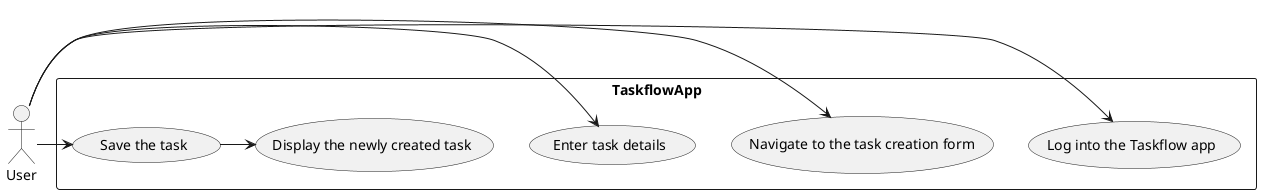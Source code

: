 @startuml
actor User

rectangle TaskflowApp {
    usecase "Log into the Taskflow app" as UC1
    usecase "Navigate to the task creation form" as UC2
    usecase "Enter task details" as UC3
    usecase "Save the task" as UC4
    usecase "Display the newly created task" as UC5
}

User -> UC1
User -> UC2
User -> UC3
User -> UC4
UC4 -> UC5

@enduml